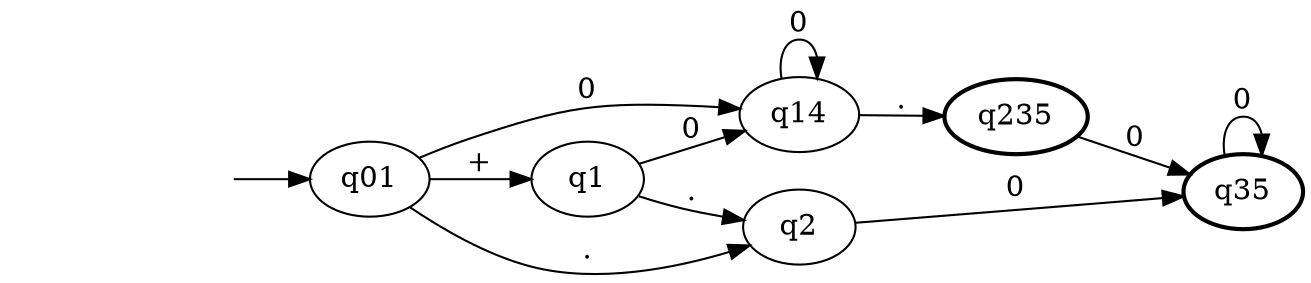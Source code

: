 digraph afd  { rankdir=LR;
	_invisible [style="invis"];
	q01;
	q1;
	q14;
	q2;
	q235 [penwidth="2"];
	q35 [penwidth="2"];
	_invisible -> q01 ;
	q01 -> q1 [label="+"];
	q01 -> q14 [label="0"];
	q01 -> q2 [label="."];
	q1 -> q14 [label="0"];
	q1 -> q2 [label="."];
	q14 -> q14 [label="0"];
	q14 -> q235 [label="."];
	q2 -> q35 [label="0"];
	q235 -> q35 [label="0"];
	q35 -> q35 [label="0"];
}